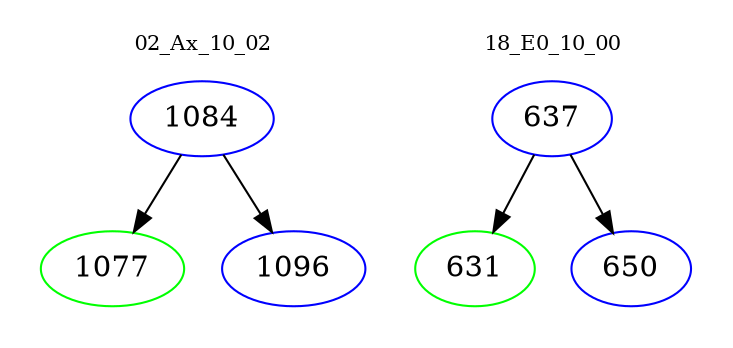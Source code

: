 digraph{
subgraph cluster_0 {
color = white
label = "02_Ax_10_02";
fontsize=10;
T0_1084 [label="1084", color="blue"]
T0_1084 -> T0_1077 [color="black"]
T0_1077 [label="1077", color="green"]
T0_1084 -> T0_1096 [color="black"]
T0_1096 [label="1096", color="blue"]
}
subgraph cluster_1 {
color = white
label = "18_E0_10_00";
fontsize=10;
T1_637 [label="637", color="blue"]
T1_637 -> T1_631 [color="black"]
T1_631 [label="631", color="green"]
T1_637 -> T1_650 [color="black"]
T1_650 [label="650", color="blue"]
}
}
